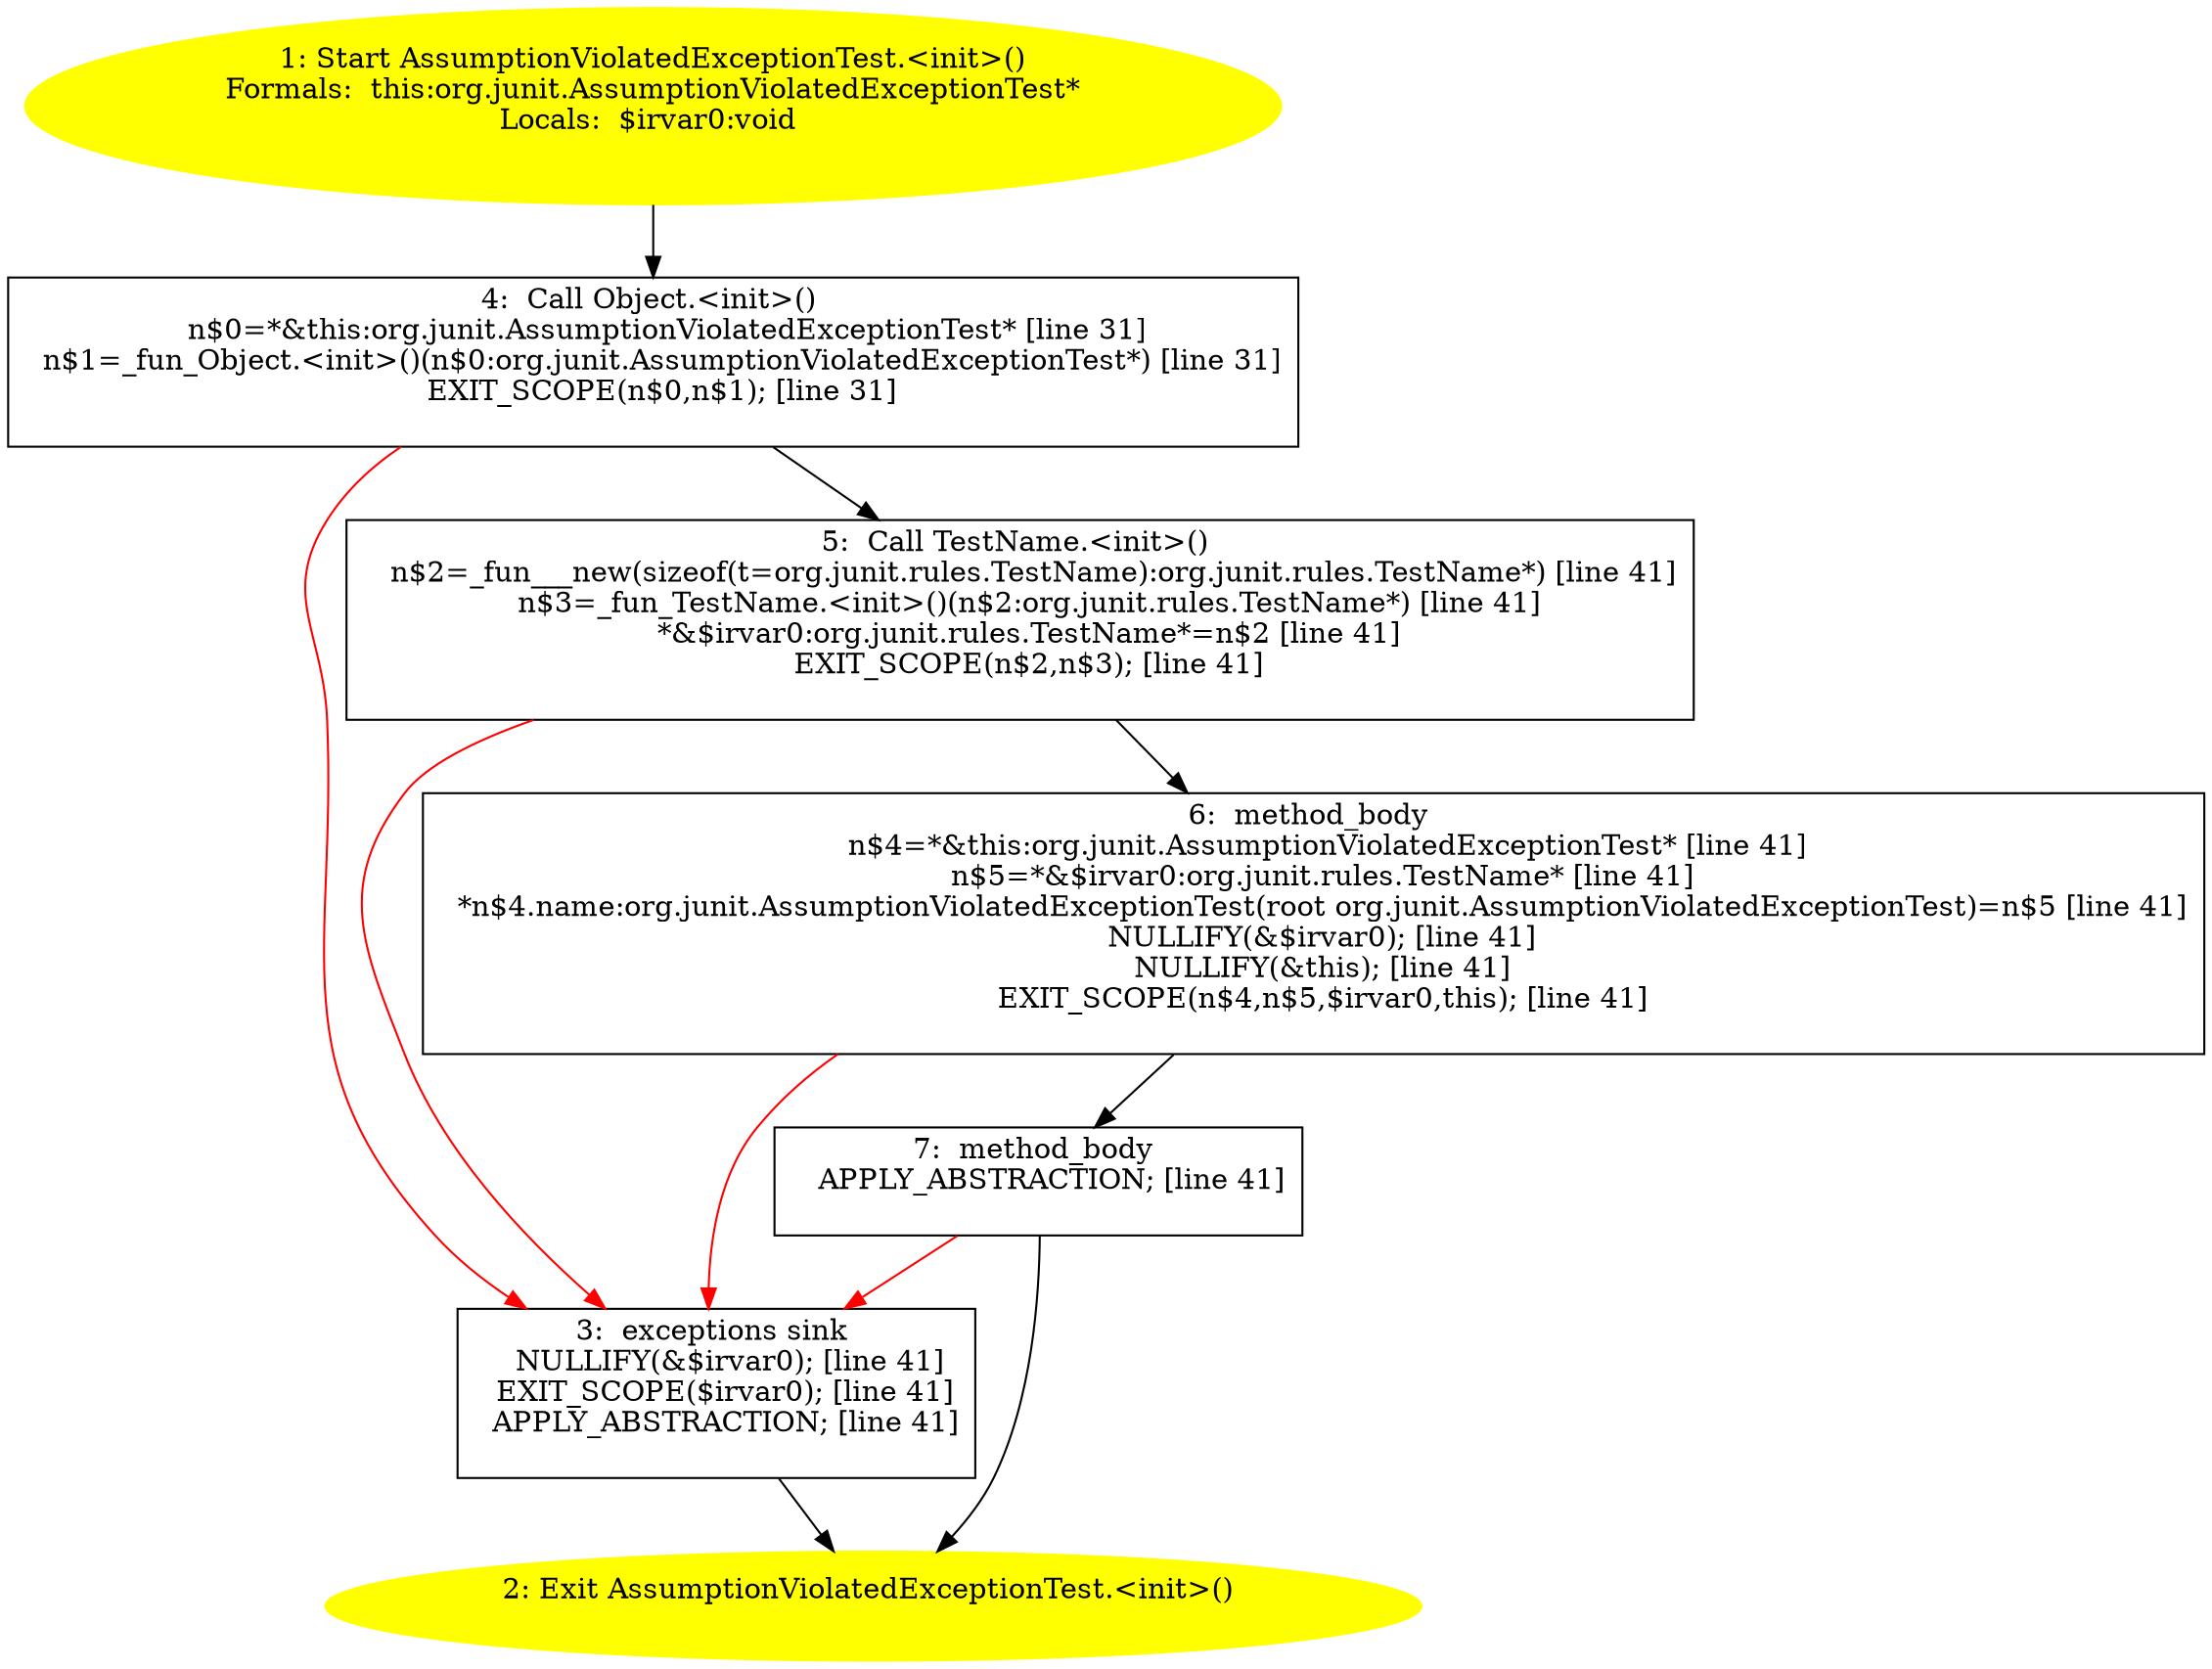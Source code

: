 /* @generated */
digraph cfg {
"org.junit.AssumptionViolatedExceptionTest.<init>().a8f9e7921cf3ccf9d6c204f62cecb59e_1" [label="1: Start AssumptionViolatedExceptionTest.<init>()\nFormals:  this:org.junit.AssumptionViolatedExceptionTest*\nLocals:  $irvar0:void \n  " color=yellow style=filled]
	

	 "org.junit.AssumptionViolatedExceptionTest.<init>().a8f9e7921cf3ccf9d6c204f62cecb59e_1" -> "org.junit.AssumptionViolatedExceptionTest.<init>().a8f9e7921cf3ccf9d6c204f62cecb59e_4" ;
"org.junit.AssumptionViolatedExceptionTest.<init>().a8f9e7921cf3ccf9d6c204f62cecb59e_2" [label="2: Exit AssumptionViolatedExceptionTest.<init>() \n  " color=yellow style=filled]
	

"org.junit.AssumptionViolatedExceptionTest.<init>().a8f9e7921cf3ccf9d6c204f62cecb59e_3" [label="3:  exceptions sink \n   NULLIFY(&$irvar0); [line 41]\n  EXIT_SCOPE($irvar0); [line 41]\n  APPLY_ABSTRACTION; [line 41]\n " shape="box"]
	

	 "org.junit.AssumptionViolatedExceptionTest.<init>().a8f9e7921cf3ccf9d6c204f62cecb59e_3" -> "org.junit.AssumptionViolatedExceptionTest.<init>().a8f9e7921cf3ccf9d6c204f62cecb59e_2" ;
"org.junit.AssumptionViolatedExceptionTest.<init>().a8f9e7921cf3ccf9d6c204f62cecb59e_4" [label="4:  Call Object.<init>() \n   n$0=*&this:org.junit.AssumptionViolatedExceptionTest* [line 31]\n  n$1=_fun_Object.<init>()(n$0:org.junit.AssumptionViolatedExceptionTest*) [line 31]\n  EXIT_SCOPE(n$0,n$1); [line 31]\n " shape="box"]
	

	 "org.junit.AssumptionViolatedExceptionTest.<init>().a8f9e7921cf3ccf9d6c204f62cecb59e_4" -> "org.junit.AssumptionViolatedExceptionTest.<init>().a8f9e7921cf3ccf9d6c204f62cecb59e_5" ;
	 "org.junit.AssumptionViolatedExceptionTest.<init>().a8f9e7921cf3ccf9d6c204f62cecb59e_4" -> "org.junit.AssumptionViolatedExceptionTest.<init>().a8f9e7921cf3ccf9d6c204f62cecb59e_3" [color="red" ];
"org.junit.AssumptionViolatedExceptionTest.<init>().a8f9e7921cf3ccf9d6c204f62cecb59e_5" [label="5:  Call TestName.<init>() \n   n$2=_fun___new(sizeof(t=org.junit.rules.TestName):org.junit.rules.TestName*) [line 41]\n  n$3=_fun_TestName.<init>()(n$2:org.junit.rules.TestName*) [line 41]\n  *&$irvar0:org.junit.rules.TestName*=n$2 [line 41]\n  EXIT_SCOPE(n$2,n$3); [line 41]\n " shape="box"]
	

	 "org.junit.AssumptionViolatedExceptionTest.<init>().a8f9e7921cf3ccf9d6c204f62cecb59e_5" -> "org.junit.AssumptionViolatedExceptionTest.<init>().a8f9e7921cf3ccf9d6c204f62cecb59e_6" ;
	 "org.junit.AssumptionViolatedExceptionTest.<init>().a8f9e7921cf3ccf9d6c204f62cecb59e_5" -> "org.junit.AssumptionViolatedExceptionTest.<init>().a8f9e7921cf3ccf9d6c204f62cecb59e_3" [color="red" ];
"org.junit.AssumptionViolatedExceptionTest.<init>().a8f9e7921cf3ccf9d6c204f62cecb59e_6" [label="6:  method_body \n   n$4=*&this:org.junit.AssumptionViolatedExceptionTest* [line 41]\n  n$5=*&$irvar0:org.junit.rules.TestName* [line 41]\n  *n$4.name:org.junit.AssumptionViolatedExceptionTest(root org.junit.AssumptionViolatedExceptionTest)=n$5 [line 41]\n  NULLIFY(&$irvar0); [line 41]\n  NULLIFY(&this); [line 41]\n  EXIT_SCOPE(n$4,n$5,$irvar0,this); [line 41]\n " shape="box"]
	

	 "org.junit.AssumptionViolatedExceptionTest.<init>().a8f9e7921cf3ccf9d6c204f62cecb59e_6" -> "org.junit.AssumptionViolatedExceptionTest.<init>().a8f9e7921cf3ccf9d6c204f62cecb59e_7" ;
	 "org.junit.AssumptionViolatedExceptionTest.<init>().a8f9e7921cf3ccf9d6c204f62cecb59e_6" -> "org.junit.AssumptionViolatedExceptionTest.<init>().a8f9e7921cf3ccf9d6c204f62cecb59e_3" [color="red" ];
"org.junit.AssumptionViolatedExceptionTest.<init>().a8f9e7921cf3ccf9d6c204f62cecb59e_7" [label="7:  method_body \n   APPLY_ABSTRACTION; [line 41]\n " shape="box"]
	

	 "org.junit.AssumptionViolatedExceptionTest.<init>().a8f9e7921cf3ccf9d6c204f62cecb59e_7" -> "org.junit.AssumptionViolatedExceptionTest.<init>().a8f9e7921cf3ccf9d6c204f62cecb59e_2" ;
	 "org.junit.AssumptionViolatedExceptionTest.<init>().a8f9e7921cf3ccf9d6c204f62cecb59e_7" -> "org.junit.AssumptionViolatedExceptionTest.<init>().a8f9e7921cf3ccf9d6c204f62cecb59e_3" [color="red" ];
}
